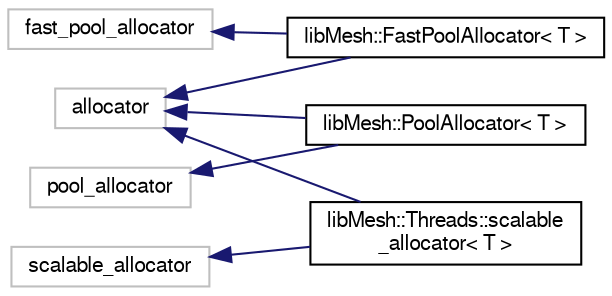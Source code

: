 digraph "Graphical Class Hierarchy"
{
  edge [fontname="FreeSans",fontsize="10",labelfontname="FreeSans",labelfontsize="10"];
  node [fontname="FreeSans",fontsize="10",shape=record];
  rankdir="LR";
  Node1 [label="allocator",height=0.2,width=0.4,color="grey75", fillcolor="white", style="filled"];
  Node1 -> Node2 [dir="back",color="midnightblue",fontsize="10",style="solid",fontname="FreeSans"];
  Node2 [label="libMesh::FastPoolAllocator\< T \>",height=0.2,width=0.4,color="black", fillcolor="white", style="filled",URL="$classlibMesh_1_1FastPoolAllocator.html"];
  Node1 -> Node3 [dir="back",color="midnightblue",fontsize="10",style="solid",fontname="FreeSans"];
  Node3 [label="libMesh::PoolAllocator\< T \>",height=0.2,width=0.4,color="black", fillcolor="white", style="filled",URL="$classlibMesh_1_1PoolAllocator.html"];
  Node1 -> Node4 [dir="back",color="midnightblue",fontsize="10",style="solid",fontname="FreeSans"];
  Node4 [label="libMesh::Threads::scalable\l_allocator\< T \>",height=0.2,width=0.4,color="black", fillcolor="white", style="filled",URL="$classlibMesh_1_1Threads_1_1scalable__allocator.html"];
  Node5 [label="fast_pool_allocator",height=0.2,width=0.4,color="grey75", fillcolor="white", style="filled"];
  Node5 -> Node2 [dir="back",color="midnightblue",fontsize="10",style="solid",fontname="FreeSans"];
  Node6 [label="pool_allocator",height=0.2,width=0.4,color="grey75", fillcolor="white", style="filled"];
  Node6 -> Node3 [dir="back",color="midnightblue",fontsize="10",style="solid",fontname="FreeSans"];
  Node7 [label="scalable_allocator",height=0.2,width=0.4,color="grey75", fillcolor="white", style="filled"];
  Node7 -> Node4 [dir="back",color="midnightblue",fontsize="10",style="solid",fontname="FreeSans"];
}
